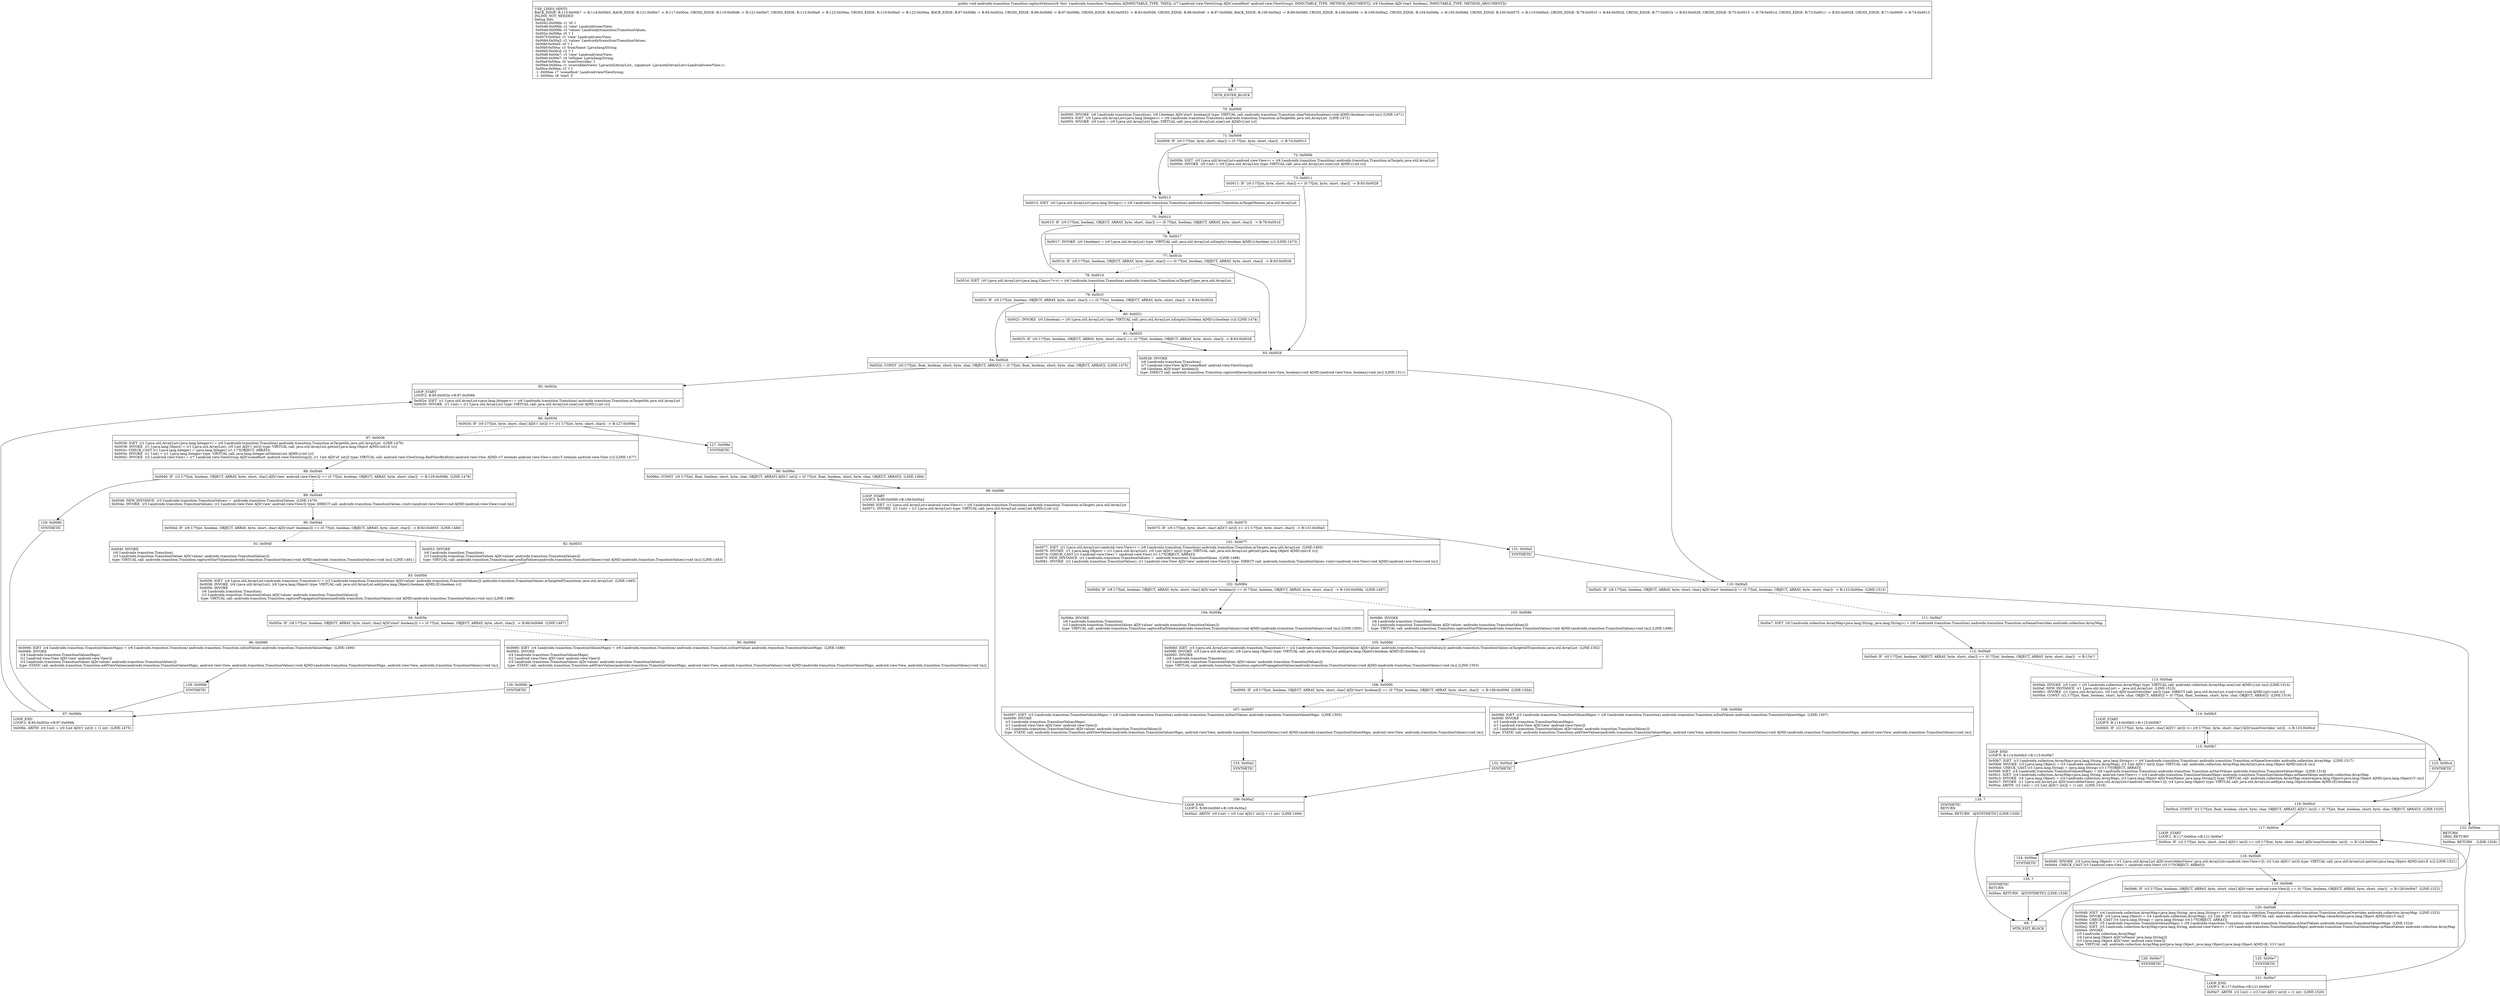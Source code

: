 digraph "CFG forandroidx.transition.Transition.captureValues(Landroid\/view\/ViewGroup;Z)V" {
Node_68 [shape=record,label="{68\:\ ?|MTH_ENTER_BLOCK\l}"];
Node_70 [shape=record,label="{70\:\ 0x0000|0x0000: INVOKE  (r6 I:androidx.transition.Transition), (r8 I:boolean A[D('start' boolean)]) type: VIRTUAL call: androidx.transition.Transition.clearValues(boolean):void A[MD:(boolean):void (m)] (LINE:1471)\l0x0003: IGET  (r0 I:java.util.ArrayList\<java.lang.Integer\>) = (r6 I:androidx.transition.Transition) androidx.transition.Transition.mTargetIds java.util.ArrayList  (LINE:1472)\l0x0005: INVOKE  (r0 I:int) = (r0 I:java.util.ArrayList) type: VIRTUAL call: java.util.ArrayList.size():int A[MD:():int (c)]\l}"];
Node_71 [shape=record,label="{71\:\ 0x0009|0x0009: IF  (r0 I:??[int, byte, short, char]) \> (0 ??[int, byte, short, char])  \-\> B:74:0x0013 \l}"];
Node_72 [shape=record,label="{72\:\ 0x000b|0x000b: IGET  (r0 I:java.util.ArrayList\<android.view.View\>) = (r6 I:androidx.transition.Transition) androidx.transition.Transition.mTargets java.util.ArrayList \l0x000d: INVOKE  (r0 I:int) = (r0 I:java.util.ArrayList) type: VIRTUAL call: java.util.ArrayList.size():int A[MD:():int (c)]\l}"];
Node_73 [shape=record,label="{73\:\ 0x0011|0x0011: IF  (r0 I:??[int, byte, short, char]) \<= (0 ??[int, byte, short, char])  \-\> B:83:0x0028 \l}"];
Node_83 [shape=record,label="{83\:\ 0x0028|0x0028: INVOKE  \l  (r6 I:androidx.transition.Transition)\l  (r7 I:android.view.View A[D('sceneRoot' android.view.ViewGroup)])\l  (r8 I:boolean A[D('start' boolean)])\l type: DIRECT call: androidx.transition.Transition.captureHierarchy(android.view.View, boolean):void A[MD:(android.view.View, boolean):void (m)] (LINE:1511)\l}"];
Node_110 [shape=record,label="{110\:\ 0x00a5|0x00a5: IF  (r8 I:??[int, boolean, OBJECT, ARRAY, byte, short, char] A[D('start' boolean)]) != (0 ??[int, boolean, OBJECT, ARRAY, byte, short, char])  \-\> B:122:0x00ea  (LINE:1513)\l}"];
Node_111 [shape=record,label="{111\:\ 0x00a7|0x00a7: IGET  (r0 I:androidx.collection.ArrayMap\<java.lang.String, java.lang.String\>) = (r6 I:androidx.transition.Transition) androidx.transition.Transition.mNameOverrides androidx.collection.ArrayMap \l}"];
Node_112 [shape=record,label="{112\:\ 0x00a9|0x00a9: IF  (r0 I:??[int, boolean, OBJECT, ARRAY, byte, short, char]) == (0 ??[int, boolean, OBJECT, ARRAY, byte, short, char])  \-\> B:134:? \l}"];
Node_113 [shape=record,label="{113\:\ 0x00ab|0x00ab: INVOKE  (r0 I:int) = (r0 I:androidx.collection.ArrayMap) type: VIRTUAL call: androidx.collection.ArrayMap.size():int A[MD:():int (m)] (LINE:1514)\l0x00af: NEW_INSTANCE  (r1 I:java.util.ArrayList) =  java.util.ArrayList  (LINE:1515)\l0x00b1: INVOKE  (r1 I:java.util.ArrayList), (r0 I:int A[D('numOverrides' int)]) type: DIRECT call: java.util.ArrayList.\<init\>(int):void A[MD:(int):void (c)]\l0x00b4: CONST  (r2 I:??[int, float, boolean, short, byte, char, OBJECT, ARRAY]) = (0 ??[int, float, boolean, short, byte, char, OBJECT, ARRAY])  (LINE:1516)\l}"];
Node_114 [shape=record,label="{114\:\ 0x00b5|LOOP_START\lLOOP:0: B:114:0x00b5\-\>B:115:0x00b7\l|0x00b5: IF  (r2 I:??[int, byte, short, char] A[D('i' int)]) \>= (r0 I:??[int, byte, short, char] A[D('numOverrides' int)])  \-\> B:123:0x00cd \l}"];
Node_115 [shape=record,label="{115\:\ 0x00b7|LOOP_END\lLOOP:0: B:114:0x00b5\-\>B:115:0x00b7\l|0x00b7: IGET  (r3 I:androidx.collection.ArrayMap\<java.lang.String, java.lang.String\>) = (r6 I:androidx.transition.Transition) androidx.transition.Transition.mNameOverrides androidx.collection.ArrayMap  (LINE:1517)\l0x00b9: INVOKE  (r3 I:java.lang.Object) = (r3 I:androidx.collection.ArrayMap), (r2 I:int A[D('i' int)]) type: VIRTUAL call: androidx.collection.ArrayMap.keyAt(int):java.lang.Object A[MD:(int):K (m)]\l0x00bd: CHECK_CAST (r3 I:java.lang.String) = (java.lang.String) (r3 I:??[OBJECT, ARRAY]) \l0x00bf: IGET  (r4 I:androidx.transition.TransitionValuesMaps) = (r6 I:androidx.transition.Transition) androidx.transition.Transition.mStartValues androidx.transition.TransitionValuesMaps  (LINE:1518)\l0x00c1: IGET  (r4 I:androidx.collection.ArrayMap\<java.lang.String, android.view.View\>) = (r4 I:androidx.transition.TransitionValuesMaps) androidx.transition.TransitionValuesMaps.mNameValues androidx.collection.ArrayMap \l0x00c3: INVOKE  (r4 I:java.lang.Object) = (r4 I:androidx.collection.ArrayMap), (r3 I:java.lang.Object A[D('fromName' java.lang.String)]) type: VIRTUAL call: androidx.collection.ArrayMap.remove(java.lang.Object):java.lang.Object A[MD:(java.lang.Object):V (m)]\l0x00c7: INVOKE  (r1 I:java.util.ArrayList A[D('overriddenViews' java.util.ArrayList\<android.view.View\>)]), (r4 I:java.lang.Object) type: VIRTUAL call: java.util.ArrayList.add(java.lang.Object):boolean A[MD:(E):boolean (c)]\l0x00ca: ARITH  (r2 I:int) = (r2 I:int A[D('i' int)]) + (1 int)  (LINE:1516)\l}"];
Node_123 [shape=record,label="{123\:\ 0x00cd|SYNTHETIC\l}"];
Node_116 [shape=record,label="{116\:\ 0x00cd|0x00cd: CONST  (r2 I:??[int, float, boolean, short, byte, char, OBJECT, ARRAY] A[D('i' int)]) = (0 ??[int, float, boolean, short, byte, char, OBJECT, ARRAY])  (LINE:1520)\l}"];
Node_117 [shape=record,label="{117\:\ 0x00ce|LOOP_START\lLOOP:1: B:117:0x00ce\-\>B:121:0x00e7\l|0x00ce: IF  (r2 I:??[int, byte, short, char] A[D('i' int)]) \>= (r0 I:??[int, byte, short, char] A[D('numOverrides' int)])  \-\> B:124:0x00ea \l}"];
Node_118 [shape=record,label="{118\:\ 0x00d0|0x00d0: INVOKE  (r3 I:java.lang.Object) = (r1 I:java.util.ArrayList A[D('overriddenViews' java.util.ArrayList\<android.view.View\>)]), (r2 I:int A[D('i' int)]) type: VIRTUAL call: java.util.ArrayList.get(int):java.lang.Object A[MD:(int):E (c)] (LINE:1521)\l0x00d4: CHECK_CAST (r3 I:android.view.View) = (android.view.View) (r3 I:??[OBJECT, ARRAY]) \l}"];
Node_119 [shape=record,label="{119\:\ 0x00d6|0x00d6: IF  (r3 I:??[int, boolean, OBJECT, ARRAY, byte, short, char] A[D('view' android.view.View)]) == (0 ??[int, boolean, OBJECT, ARRAY, byte, short, char])  \-\> B:126:0x00e7  (LINE:1522)\l}"];
Node_120 [shape=record,label="{120\:\ 0x00d8|0x00d8: IGET  (r4 I:androidx.collection.ArrayMap\<java.lang.String, java.lang.String\>) = (r6 I:androidx.transition.Transition) androidx.transition.Transition.mNameOverrides androidx.collection.ArrayMap  (LINE:1523)\l0x00da: INVOKE  (r4 I:java.lang.Object) = (r4 I:androidx.collection.ArrayMap), (r2 I:int A[D('i' int)]) type: VIRTUAL call: androidx.collection.ArrayMap.valueAt(int):java.lang.Object A[MD:(int):V (m)]\l0x00de: CHECK_CAST (r4 I:java.lang.String) = (java.lang.String) (r4 I:??[OBJECT, ARRAY]) \l0x00e0: IGET  (r5 I:androidx.transition.TransitionValuesMaps) = (r6 I:androidx.transition.Transition) androidx.transition.Transition.mStartValues androidx.transition.TransitionValuesMaps  (LINE:1524)\l0x00e2: IGET  (r5 I:androidx.collection.ArrayMap\<java.lang.String, android.view.View\>) = (r5 I:androidx.transition.TransitionValuesMaps) androidx.transition.TransitionValuesMaps.mNameValues androidx.collection.ArrayMap \l0x00e4: INVOKE  \l  (r5 I:androidx.collection.ArrayMap)\l  (r4 I:java.lang.Object A[D('toName' java.lang.String)])\l  (r3 I:java.lang.Object A[D('view' android.view.View)])\l type: VIRTUAL call: androidx.collection.ArrayMap.put(java.lang.Object, java.lang.Object):java.lang.Object A[MD:(K, V):V (m)]\l}"];
Node_125 [shape=record,label="{125\:\ 0x00e7|SYNTHETIC\l}"];
Node_121 [shape=record,label="{121\:\ 0x00e7|LOOP_END\lLOOP:1: B:117:0x00ce\-\>B:121:0x00e7\l|0x00e7: ARITH  (r2 I:int) = (r2 I:int A[D('i' int)]) + (1 int)  (LINE:1520)\l}"];
Node_126 [shape=record,label="{126\:\ 0x00e7|SYNTHETIC\l}"];
Node_124 [shape=record,label="{124\:\ 0x00ea|SYNTHETIC\l}"];
Node_135 [shape=record,label="{135\:\ ?|SYNTHETIC\lRETURN\l|0x00ea: RETURN   A[SYNTHETIC] (LINE:1528)\l}"];
Node_69 [shape=record,label="{69\:\ ?|MTH_EXIT_BLOCK\l}"];
Node_134 [shape=record,label="{134\:\ ?|SYNTHETIC\lRETURN\l|0x00ea: RETURN   A[SYNTHETIC] (LINE:1528)\l}"];
Node_122 [shape=record,label="{122\:\ 0x00ea|RETURN\lORIG_RETURN\l|0x00ea: RETURN    (LINE:1528)\l}"];
Node_74 [shape=record,label="{74\:\ 0x0013|0x0013: IGET  (r0 I:java.util.ArrayList\<java.lang.String\>) = (r6 I:androidx.transition.Transition) androidx.transition.Transition.mTargetNames java.util.ArrayList \l}"];
Node_75 [shape=record,label="{75\:\ 0x0015|0x0015: IF  (r0 I:??[int, boolean, OBJECT, ARRAY, byte, short, char]) == (0 ??[int, boolean, OBJECT, ARRAY, byte, short, char])  \-\> B:78:0x001d \l}"];
Node_76 [shape=record,label="{76\:\ 0x0017|0x0017: INVOKE  (r0 I:boolean) = (r0 I:java.util.ArrayList) type: VIRTUAL call: java.util.ArrayList.isEmpty():boolean A[MD:():boolean (c)] (LINE:1473)\l}"];
Node_77 [shape=record,label="{77\:\ 0x001b|0x001b: IF  (r0 I:??[int, boolean, OBJECT, ARRAY, byte, short, char]) == (0 ??[int, boolean, OBJECT, ARRAY, byte, short, char])  \-\> B:83:0x0028 \l}"];
Node_78 [shape=record,label="{78\:\ 0x001d|0x001d: IGET  (r0 I:java.util.ArrayList\<java.lang.Class\<?\>\>) = (r6 I:androidx.transition.Transition) androidx.transition.Transition.mTargetTypes java.util.ArrayList \l}"];
Node_79 [shape=record,label="{79\:\ 0x001f|0x001f: IF  (r0 I:??[int, boolean, OBJECT, ARRAY, byte, short, char]) == (0 ??[int, boolean, OBJECT, ARRAY, byte, short, char])  \-\> B:84:0x002d \l}"];
Node_80 [shape=record,label="{80\:\ 0x0021|0x0021: INVOKE  (r0 I:boolean) = (r0 I:java.util.ArrayList) type: VIRTUAL call: java.util.ArrayList.isEmpty():boolean A[MD:():boolean (c)] (LINE:1474)\l}"];
Node_81 [shape=record,label="{81\:\ 0x0025|0x0025: IF  (r0 I:??[int, boolean, OBJECT, ARRAY, byte, short, char]) == (0 ??[int, boolean, OBJECT, ARRAY, byte, short, char])  \-\> B:83:0x0028 \l}"];
Node_84 [shape=record,label="{84\:\ 0x002d|0x002d: CONST  (r0 I:??[int, float, boolean, short, byte, char, OBJECT, ARRAY]) = (0 ??[int, float, boolean, short, byte, char, OBJECT, ARRAY])  (LINE:1475)\l}"];
Node_85 [shape=record,label="{85\:\ 0x002e|LOOP_START\lLOOP:2: B:85:0x002e\-\>B:97:0x006b\l|0x002e: IGET  (r1 I:java.util.ArrayList\<java.lang.Integer\>) = (r6 I:androidx.transition.Transition) androidx.transition.Transition.mTargetIds java.util.ArrayList \l0x0030: INVOKE  (r1 I:int) = (r1 I:java.util.ArrayList) type: VIRTUAL call: java.util.ArrayList.size():int A[MD:():int (c)]\l}"];
Node_86 [shape=record,label="{86\:\ 0x0034|0x0034: IF  (r0 I:??[int, byte, short, char] A[D('i' int)]) \>= (r1 I:??[int, byte, short, char])  \-\> B:127:0x006e \l}"];
Node_87 [shape=record,label="{87\:\ 0x0036|0x0036: IGET  (r1 I:java.util.ArrayList\<java.lang.Integer\>) = (r6 I:androidx.transition.Transition) androidx.transition.Transition.mTargetIds java.util.ArrayList  (LINE:1476)\l0x0038: INVOKE  (r1 I:java.lang.Object) = (r1 I:java.util.ArrayList), (r0 I:int A[D('i' int)]) type: VIRTUAL call: java.util.ArrayList.get(int):java.lang.Object A[MD:(int):E (c)]\l0x003c: CHECK_CAST (r1 I:java.lang.Integer) = (java.lang.Integer) (r1 I:??[OBJECT, ARRAY]) \l0x003e: INVOKE  (r1 I:int) = (r1 I:java.lang.Integer) type: VIRTUAL call: java.lang.Integer.intValue():int A[MD:():int (c)]\l0x0042: INVOKE  (r2 I:android.view.View) = (r7 I:android.view.ViewGroup A[D('sceneRoot' android.view.ViewGroup)]), (r1 I:int A[D('id' int)]) type: VIRTUAL call: android.view.ViewGroup.findViewById(int):android.view.View A[MD:\<T extends android.view.View\>:(int):T extends android.view.View (c)] (LINE:1477)\l}"];
Node_88 [shape=record,label="{88\:\ 0x0046|0x0046: IF  (r2 I:??[int, boolean, OBJECT, ARRAY, byte, short, char] A[D('view' android.view.View)]) == (0 ??[int, boolean, OBJECT, ARRAY, byte, short, char])  \-\> B:129:0x006b  (LINE:1478)\l}"];
Node_89 [shape=record,label="{89\:\ 0x0048|0x0048: NEW_INSTANCE  (r3 I:androidx.transition.TransitionValues) =  androidx.transition.TransitionValues  (LINE:1479)\l0x004a: INVOKE  (r3 I:androidx.transition.TransitionValues), (r2 I:android.view.View A[D('view' android.view.View)]) type: DIRECT call: androidx.transition.TransitionValues.\<init\>(android.view.View):void A[MD:(android.view.View):void (m)]\l}"];
Node_90 [shape=record,label="{90\:\ 0x004d|0x004d: IF  (r8 I:??[int, boolean, OBJECT, ARRAY, byte, short, char] A[D('start' boolean)]) == (0 ??[int, boolean, OBJECT, ARRAY, byte, short, char])  \-\> B:92:0x0053  (LINE:1480)\l}"];
Node_91 [shape=record,label="{91\:\ 0x004f|0x004f: INVOKE  \l  (r6 I:androidx.transition.Transition)\l  (r3 I:androidx.transition.TransitionValues A[D('values' androidx.transition.TransitionValues)])\l type: VIRTUAL call: androidx.transition.Transition.captureStartValues(androidx.transition.TransitionValues):void A[MD:(androidx.transition.TransitionValues):void (m)] (LINE:1481)\l}"];
Node_93 [shape=record,label="{93\:\ 0x0056|0x0056: IGET  (r4 I:java.util.ArrayList\<androidx.transition.Transition\>) = (r3 I:androidx.transition.TransitionValues A[D('values' androidx.transition.TransitionValues)]) androidx.transition.TransitionValues.mTargetedTransitions java.util.ArrayList  (LINE:1485)\l0x0058: INVOKE  (r4 I:java.util.ArrayList), (r6 I:java.lang.Object) type: VIRTUAL call: java.util.ArrayList.add(java.lang.Object):boolean A[MD:(E):boolean (c)]\l0x005b: INVOKE  \l  (r6 I:androidx.transition.Transition)\l  (r3 I:androidx.transition.TransitionValues A[D('values' androidx.transition.TransitionValues)])\l type: VIRTUAL call: androidx.transition.Transition.capturePropagationValues(androidx.transition.TransitionValues):void A[MD:(androidx.transition.TransitionValues):void (m)] (LINE:1486)\l}"];
Node_94 [shape=record,label="{94\:\ 0x005e|0x005e: IF  (r8 I:??[int, boolean, OBJECT, ARRAY, byte, short, char] A[D('start' boolean)]) == (0 ??[int, boolean, OBJECT, ARRAY, byte, short, char])  \-\> B:96:0x0066  (LINE:1487)\l}"];
Node_95 [shape=record,label="{95\:\ 0x0060|0x0060: IGET  (r4 I:androidx.transition.TransitionValuesMaps) = (r6 I:androidx.transition.Transition) androidx.transition.Transition.mStartValues androidx.transition.TransitionValuesMaps  (LINE:1488)\l0x0062: INVOKE  \l  (r4 I:androidx.transition.TransitionValuesMaps)\l  (r2 I:android.view.View A[D('view' android.view.View)])\l  (r3 I:androidx.transition.TransitionValues A[D('values' androidx.transition.TransitionValues)])\l type: STATIC call: androidx.transition.Transition.addViewValues(androidx.transition.TransitionValuesMaps, android.view.View, androidx.transition.TransitionValues):void A[MD:(androidx.transition.TransitionValuesMaps, android.view.View, androidx.transition.TransitionValues):void (m)]\l}"];
Node_130 [shape=record,label="{130\:\ 0x006b|SYNTHETIC\l}"];
Node_97 [shape=record,label="{97\:\ 0x006b|LOOP_END\lLOOP:2: B:85:0x002e\-\>B:97:0x006b\l|0x006b: ARITH  (r0 I:int) = (r0 I:int A[D('i' int)]) + (1 int)  (LINE:1475)\l}"];
Node_96 [shape=record,label="{96\:\ 0x0066|0x0066: IGET  (r4 I:androidx.transition.TransitionValuesMaps) = (r6 I:androidx.transition.Transition) androidx.transition.Transition.mEndValues androidx.transition.TransitionValuesMaps  (LINE:1490)\l0x0068: INVOKE  \l  (r4 I:androidx.transition.TransitionValuesMaps)\l  (r2 I:android.view.View A[D('view' android.view.View)])\l  (r3 I:androidx.transition.TransitionValues A[D('values' androidx.transition.TransitionValues)])\l type: STATIC call: androidx.transition.Transition.addViewValues(androidx.transition.TransitionValuesMaps, android.view.View, androidx.transition.TransitionValues):void A[MD:(androidx.transition.TransitionValuesMaps, android.view.View, androidx.transition.TransitionValues):void (m)]\l}"];
Node_128 [shape=record,label="{128\:\ 0x006b|SYNTHETIC\l}"];
Node_92 [shape=record,label="{92\:\ 0x0053|0x0053: INVOKE  \l  (r6 I:androidx.transition.Transition)\l  (r3 I:androidx.transition.TransitionValues A[D('values' androidx.transition.TransitionValues)])\l type: VIRTUAL call: androidx.transition.Transition.captureEndValues(androidx.transition.TransitionValues):void A[MD:(androidx.transition.TransitionValues):void (m)] (LINE:1483)\l}"];
Node_129 [shape=record,label="{129\:\ 0x006b|SYNTHETIC\l}"];
Node_127 [shape=record,label="{127\:\ 0x006e|SYNTHETIC\l}"];
Node_98 [shape=record,label="{98\:\ 0x006e|0x006e: CONST  (r0 I:??[int, float, boolean, short, byte, char, OBJECT, ARRAY] A[D('i' int)]) = (0 ??[int, float, boolean, short, byte, char, OBJECT, ARRAY])  (LINE:1494)\l}"];
Node_99 [shape=record,label="{99\:\ 0x006f|LOOP_START\lLOOP:3: B:99:0x006f\-\>B:109:0x00a2\l|0x006f: IGET  (r1 I:java.util.ArrayList\<android.view.View\>) = (r6 I:androidx.transition.Transition) androidx.transition.Transition.mTargets java.util.ArrayList \l0x0071: INVOKE  (r1 I:int) = (r1 I:java.util.ArrayList) type: VIRTUAL call: java.util.ArrayList.size():int A[MD:():int (c)]\l}"];
Node_100 [shape=record,label="{100\:\ 0x0075|0x0075: IF  (r0 I:??[int, byte, short, char] A[D('i' int)]) \>= (r1 I:??[int, byte, short, char])  \-\> B:131:0x00a5 \l}"];
Node_101 [shape=record,label="{101\:\ 0x0077|0x0077: IGET  (r1 I:java.util.ArrayList\<android.view.View\>) = (r6 I:androidx.transition.Transition) androidx.transition.Transition.mTargets java.util.ArrayList  (LINE:1495)\l0x0079: INVOKE  (r1 I:java.lang.Object) = (r1 I:java.util.ArrayList), (r0 I:int A[D('i' int)]) type: VIRTUAL call: java.util.ArrayList.get(int):java.lang.Object A[MD:(int):E (c)]\l0x007d: CHECK_CAST (r1 I:android.view.View) = (android.view.View) (r1 I:??[OBJECT, ARRAY]) \l0x007f: NEW_INSTANCE  (r2 I:androidx.transition.TransitionValues) =  androidx.transition.TransitionValues  (LINE:1496)\l0x0081: INVOKE  (r2 I:androidx.transition.TransitionValues), (r1 I:android.view.View A[D('view' android.view.View)]) type: DIRECT call: androidx.transition.TransitionValues.\<init\>(android.view.View):void A[MD:(android.view.View):void (m)]\l}"];
Node_102 [shape=record,label="{102\:\ 0x0084|0x0084: IF  (r8 I:??[int, boolean, OBJECT, ARRAY, byte, short, char] A[D('start' boolean)]) == (0 ??[int, boolean, OBJECT, ARRAY, byte, short, char])  \-\> B:104:0x008a  (LINE:1497)\l}"];
Node_103 [shape=record,label="{103\:\ 0x0086|0x0086: INVOKE  \l  (r6 I:androidx.transition.Transition)\l  (r2 I:androidx.transition.TransitionValues A[D('values' androidx.transition.TransitionValues)])\l type: VIRTUAL call: androidx.transition.Transition.captureStartValues(androidx.transition.TransitionValues):void A[MD:(androidx.transition.TransitionValues):void (m)] (LINE:1498)\l}"];
Node_105 [shape=record,label="{105\:\ 0x008d|0x008d: IGET  (r3 I:java.util.ArrayList\<androidx.transition.Transition\>) = (r2 I:androidx.transition.TransitionValues A[D('values' androidx.transition.TransitionValues)]) androidx.transition.TransitionValues.mTargetedTransitions java.util.ArrayList  (LINE:1502)\l0x008f: INVOKE  (r3 I:java.util.ArrayList), (r6 I:java.lang.Object) type: VIRTUAL call: java.util.ArrayList.add(java.lang.Object):boolean A[MD:(E):boolean (c)]\l0x0092: INVOKE  \l  (r6 I:androidx.transition.Transition)\l  (r2 I:androidx.transition.TransitionValues A[D('values' androidx.transition.TransitionValues)])\l type: VIRTUAL call: androidx.transition.Transition.capturePropagationValues(androidx.transition.TransitionValues):void A[MD:(androidx.transition.TransitionValues):void (m)] (LINE:1503)\l}"];
Node_106 [shape=record,label="{106\:\ 0x0095|0x0095: IF  (r8 I:??[int, boolean, OBJECT, ARRAY, byte, short, char] A[D('start' boolean)]) == (0 ??[int, boolean, OBJECT, ARRAY, byte, short, char])  \-\> B:108:0x009d  (LINE:1504)\l}"];
Node_107 [shape=record,label="{107\:\ 0x0097|0x0097: IGET  (r3 I:androidx.transition.TransitionValuesMaps) = (r6 I:androidx.transition.Transition) androidx.transition.Transition.mStartValues androidx.transition.TransitionValuesMaps  (LINE:1505)\l0x0099: INVOKE  \l  (r3 I:androidx.transition.TransitionValuesMaps)\l  (r1 I:android.view.View A[D('view' android.view.View)])\l  (r2 I:androidx.transition.TransitionValues A[D('values' androidx.transition.TransitionValues)])\l type: STATIC call: androidx.transition.Transition.addViewValues(androidx.transition.TransitionValuesMaps, android.view.View, androidx.transition.TransitionValues):void A[MD:(androidx.transition.TransitionValuesMaps, android.view.View, androidx.transition.TransitionValues):void (m)]\l}"];
Node_133 [shape=record,label="{133\:\ 0x00a2|SYNTHETIC\l}"];
Node_109 [shape=record,label="{109\:\ 0x00a2|LOOP_END\lLOOP:3: B:99:0x006f\-\>B:109:0x00a2\l|0x00a2: ARITH  (r0 I:int) = (r0 I:int A[D('i' int)]) + (1 int)  (LINE:1494)\l}"];
Node_108 [shape=record,label="{108\:\ 0x009d|0x009d: IGET  (r3 I:androidx.transition.TransitionValuesMaps) = (r6 I:androidx.transition.Transition) androidx.transition.Transition.mEndValues androidx.transition.TransitionValuesMaps  (LINE:1507)\l0x009f: INVOKE  \l  (r3 I:androidx.transition.TransitionValuesMaps)\l  (r1 I:android.view.View A[D('view' android.view.View)])\l  (r2 I:androidx.transition.TransitionValues A[D('values' androidx.transition.TransitionValues)])\l type: STATIC call: androidx.transition.Transition.addViewValues(androidx.transition.TransitionValuesMaps, android.view.View, androidx.transition.TransitionValues):void A[MD:(androidx.transition.TransitionValuesMaps, android.view.View, androidx.transition.TransitionValues):void (m)]\l}"];
Node_132 [shape=record,label="{132\:\ 0x00a2|SYNTHETIC\l}"];
Node_104 [shape=record,label="{104\:\ 0x008a|0x008a: INVOKE  \l  (r6 I:androidx.transition.Transition)\l  (r2 I:androidx.transition.TransitionValues A[D('values' androidx.transition.TransitionValues)])\l type: VIRTUAL call: androidx.transition.Transition.captureEndValues(androidx.transition.TransitionValues):void A[MD:(androidx.transition.TransitionValues):void (m)] (LINE:1500)\l}"];
Node_131 [shape=record,label="{131\:\ 0x00a5|SYNTHETIC\l}"];
MethodNode[shape=record,label="{public void androidx.transition.Transition.captureValues((r6 'this' I:androidx.transition.Transition A[IMMUTABLE_TYPE, THIS]), (r7 I:android.view.ViewGroup A[D('sceneRoot' android.view.ViewGroup), IMMUTABLE_TYPE, METHOD_ARGUMENT]), (r8 I:boolean A[D('start' boolean), IMMUTABLE_TYPE, METHOD_ARGUMENT]))  | USE_LINES_HINTS\lBACK_EDGE: B:115:0x00b7 \-\> B:114:0x00b5, BACK_EDGE: B:121:0x00e7 \-\> B:117:0x00ce, CROSS_EDGE: B:119:0x00d6 \-\> B:121:0x00e7, CROSS_EDGE: B:112:0x00a9 \-\> B:122:0x00ea, CROSS_EDGE: B:110:0x00a5 \-\> B:122:0x00ea, BACK_EDGE: B:97:0x006b \-\> B:85:0x002e, CROSS_EDGE: B:96:0x0066 \-\> B:97:0x006b, CROSS_EDGE: B:92:0x0053 \-\> B:93:0x0056, CROSS_EDGE: B:88:0x0046 \-\> B:97:0x006b, BACK_EDGE: B:109:0x00a2 \-\> B:99:0x006f, CROSS_EDGE: B:108:0x009d \-\> B:109:0x00a2, CROSS_EDGE: B:104:0x008a \-\> B:105:0x008d, CROSS_EDGE: B:100:0x0075 \-\> B:110:0x00a5, CROSS_EDGE: B:79:0x001f \-\> B:84:0x002d, CROSS_EDGE: B:77:0x001b \-\> B:83:0x0028, CROSS_EDGE: B:75:0x0015 \-\> B:78:0x001d, CROSS_EDGE: B:73:0x0011 \-\> B:83:0x0028, CROSS_EDGE: B:71:0x0009 \-\> B:74:0x0013\lINLINE_NOT_NEEDED\lDebug Info:\l  0x0042\-0x006b: r1 'id' I\l  0x0046\-0x006b: r2 'view' Landroid\/view\/View;\l  0x004d\-0x006b: r3 'values' Landroidx\/transition\/TransitionValues;\l  0x002e\-0x006e: r0 'i' I\l  0x007f\-0x00a2: r1 'view' Landroid\/view\/View;\l  0x0084\-0x00a2: r2 'values' Landroidx\/transition\/TransitionValues;\l  0x006f\-0x00a5: r0 'i' I\l  0x00bf\-0x00ca: r3 'fromName' Ljava\/lang\/String;\l  0x00b5\-0x00cd: r2 'i' I\l  0x00d6\-0x00e7: r3 'view' Landroid\/view\/View;\l  0x00e0\-0x00e7: r4 'toName' Ljava\/lang\/String;\l  0x00af\-0x00ea: r0 'numOverrides' I\l  0x00b4\-0x00ea: r1 'overriddenViews' Ljava\/util\/ArrayList;, signature: Ljava\/util\/ArrayList\<Landroid\/view\/View;\>;\l  0x00ce\-0x00ea: r2 'i' I\l  \-1 \-0x00ea: r7 'sceneRoot' Landroid\/view\/ViewGroup;\l  \-1 \-0x00ea: r8 'start' Z\l}"];
MethodNode -> Node_68;Node_68 -> Node_70;
Node_70 -> Node_71;
Node_71 -> Node_72[style=dashed];
Node_71 -> Node_74;
Node_72 -> Node_73;
Node_73 -> Node_74[style=dashed];
Node_73 -> Node_83;
Node_83 -> Node_110;
Node_110 -> Node_111[style=dashed];
Node_110 -> Node_122;
Node_111 -> Node_112;
Node_112 -> Node_113[style=dashed];
Node_112 -> Node_134;
Node_113 -> Node_114;
Node_114 -> Node_115[style=dashed];
Node_114 -> Node_123;
Node_115 -> Node_114;
Node_123 -> Node_116;
Node_116 -> Node_117;
Node_117 -> Node_118[style=dashed];
Node_117 -> Node_124;
Node_118 -> Node_119;
Node_119 -> Node_120[style=dashed];
Node_119 -> Node_126;
Node_120 -> Node_125;
Node_125 -> Node_121;
Node_121 -> Node_117;
Node_126 -> Node_121;
Node_124 -> Node_135;
Node_135 -> Node_69;
Node_134 -> Node_69;
Node_122 -> Node_69;
Node_74 -> Node_75;
Node_75 -> Node_76[style=dashed];
Node_75 -> Node_78;
Node_76 -> Node_77;
Node_77 -> Node_78[style=dashed];
Node_77 -> Node_83;
Node_78 -> Node_79;
Node_79 -> Node_80[style=dashed];
Node_79 -> Node_84;
Node_80 -> Node_81;
Node_81 -> Node_83;
Node_81 -> Node_84[style=dashed];
Node_84 -> Node_85;
Node_85 -> Node_86;
Node_86 -> Node_87[style=dashed];
Node_86 -> Node_127;
Node_87 -> Node_88;
Node_88 -> Node_89[style=dashed];
Node_88 -> Node_129;
Node_89 -> Node_90;
Node_90 -> Node_91[style=dashed];
Node_90 -> Node_92;
Node_91 -> Node_93;
Node_93 -> Node_94;
Node_94 -> Node_95[style=dashed];
Node_94 -> Node_96;
Node_95 -> Node_130;
Node_130 -> Node_97;
Node_97 -> Node_85;
Node_96 -> Node_128;
Node_128 -> Node_97;
Node_92 -> Node_93;
Node_129 -> Node_97;
Node_127 -> Node_98;
Node_98 -> Node_99;
Node_99 -> Node_100;
Node_100 -> Node_101[style=dashed];
Node_100 -> Node_131;
Node_101 -> Node_102;
Node_102 -> Node_103[style=dashed];
Node_102 -> Node_104;
Node_103 -> Node_105;
Node_105 -> Node_106;
Node_106 -> Node_107[style=dashed];
Node_106 -> Node_108;
Node_107 -> Node_133;
Node_133 -> Node_109;
Node_109 -> Node_99;
Node_108 -> Node_132;
Node_132 -> Node_109;
Node_104 -> Node_105;
Node_131 -> Node_110;
}

